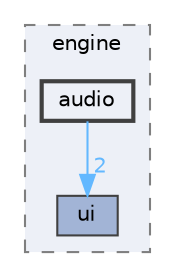 digraph "techstorm/engine/audio"
{
 // LATEX_PDF_SIZE
  bgcolor="transparent";
  edge [fontname=Helvetica,fontsize=10,labelfontname=Helvetica,labelfontsize=10];
  node [fontname=Helvetica,fontsize=10,shape=box,height=0.2,width=0.4];
  compound=true
  subgraph clusterdir_f0215e67d3150ee964ca241625d804af {
    graph [ bgcolor="#edf0f7", pencolor="grey50", label="engine", fontname=Helvetica,fontsize=10 style="filled,dashed", URL="dir_f0215e67d3150ee964ca241625d804af.html",tooltip=""]
  dir_594093c6f73f6d5d2083b01f40190dab [label="ui", fillcolor="#a2b4d6", color="grey25", style="filled", URL="dir_594093c6f73f6d5d2083b01f40190dab.html",tooltip=""];
  dir_f8dfa74dc100c4da0dbbbf537b38058c [label="audio", fillcolor="#edf0f7", color="grey25", style="filled,bold", URL="dir_f8dfa74dc100c4da0dbbbf537b38058c.html",tooltip=""];
  }
  dir_f8dfa74dc100c4da0dbbbf537b38058c->dir_594093c6f73f6d5d2083b01f40190dab [headlabel="2", labeldistance=1.5 headhref="dir_000006_000136.html" href="dir_000006_000136.html" color="steelblue1" fontcolor="steelblue1"];
}
